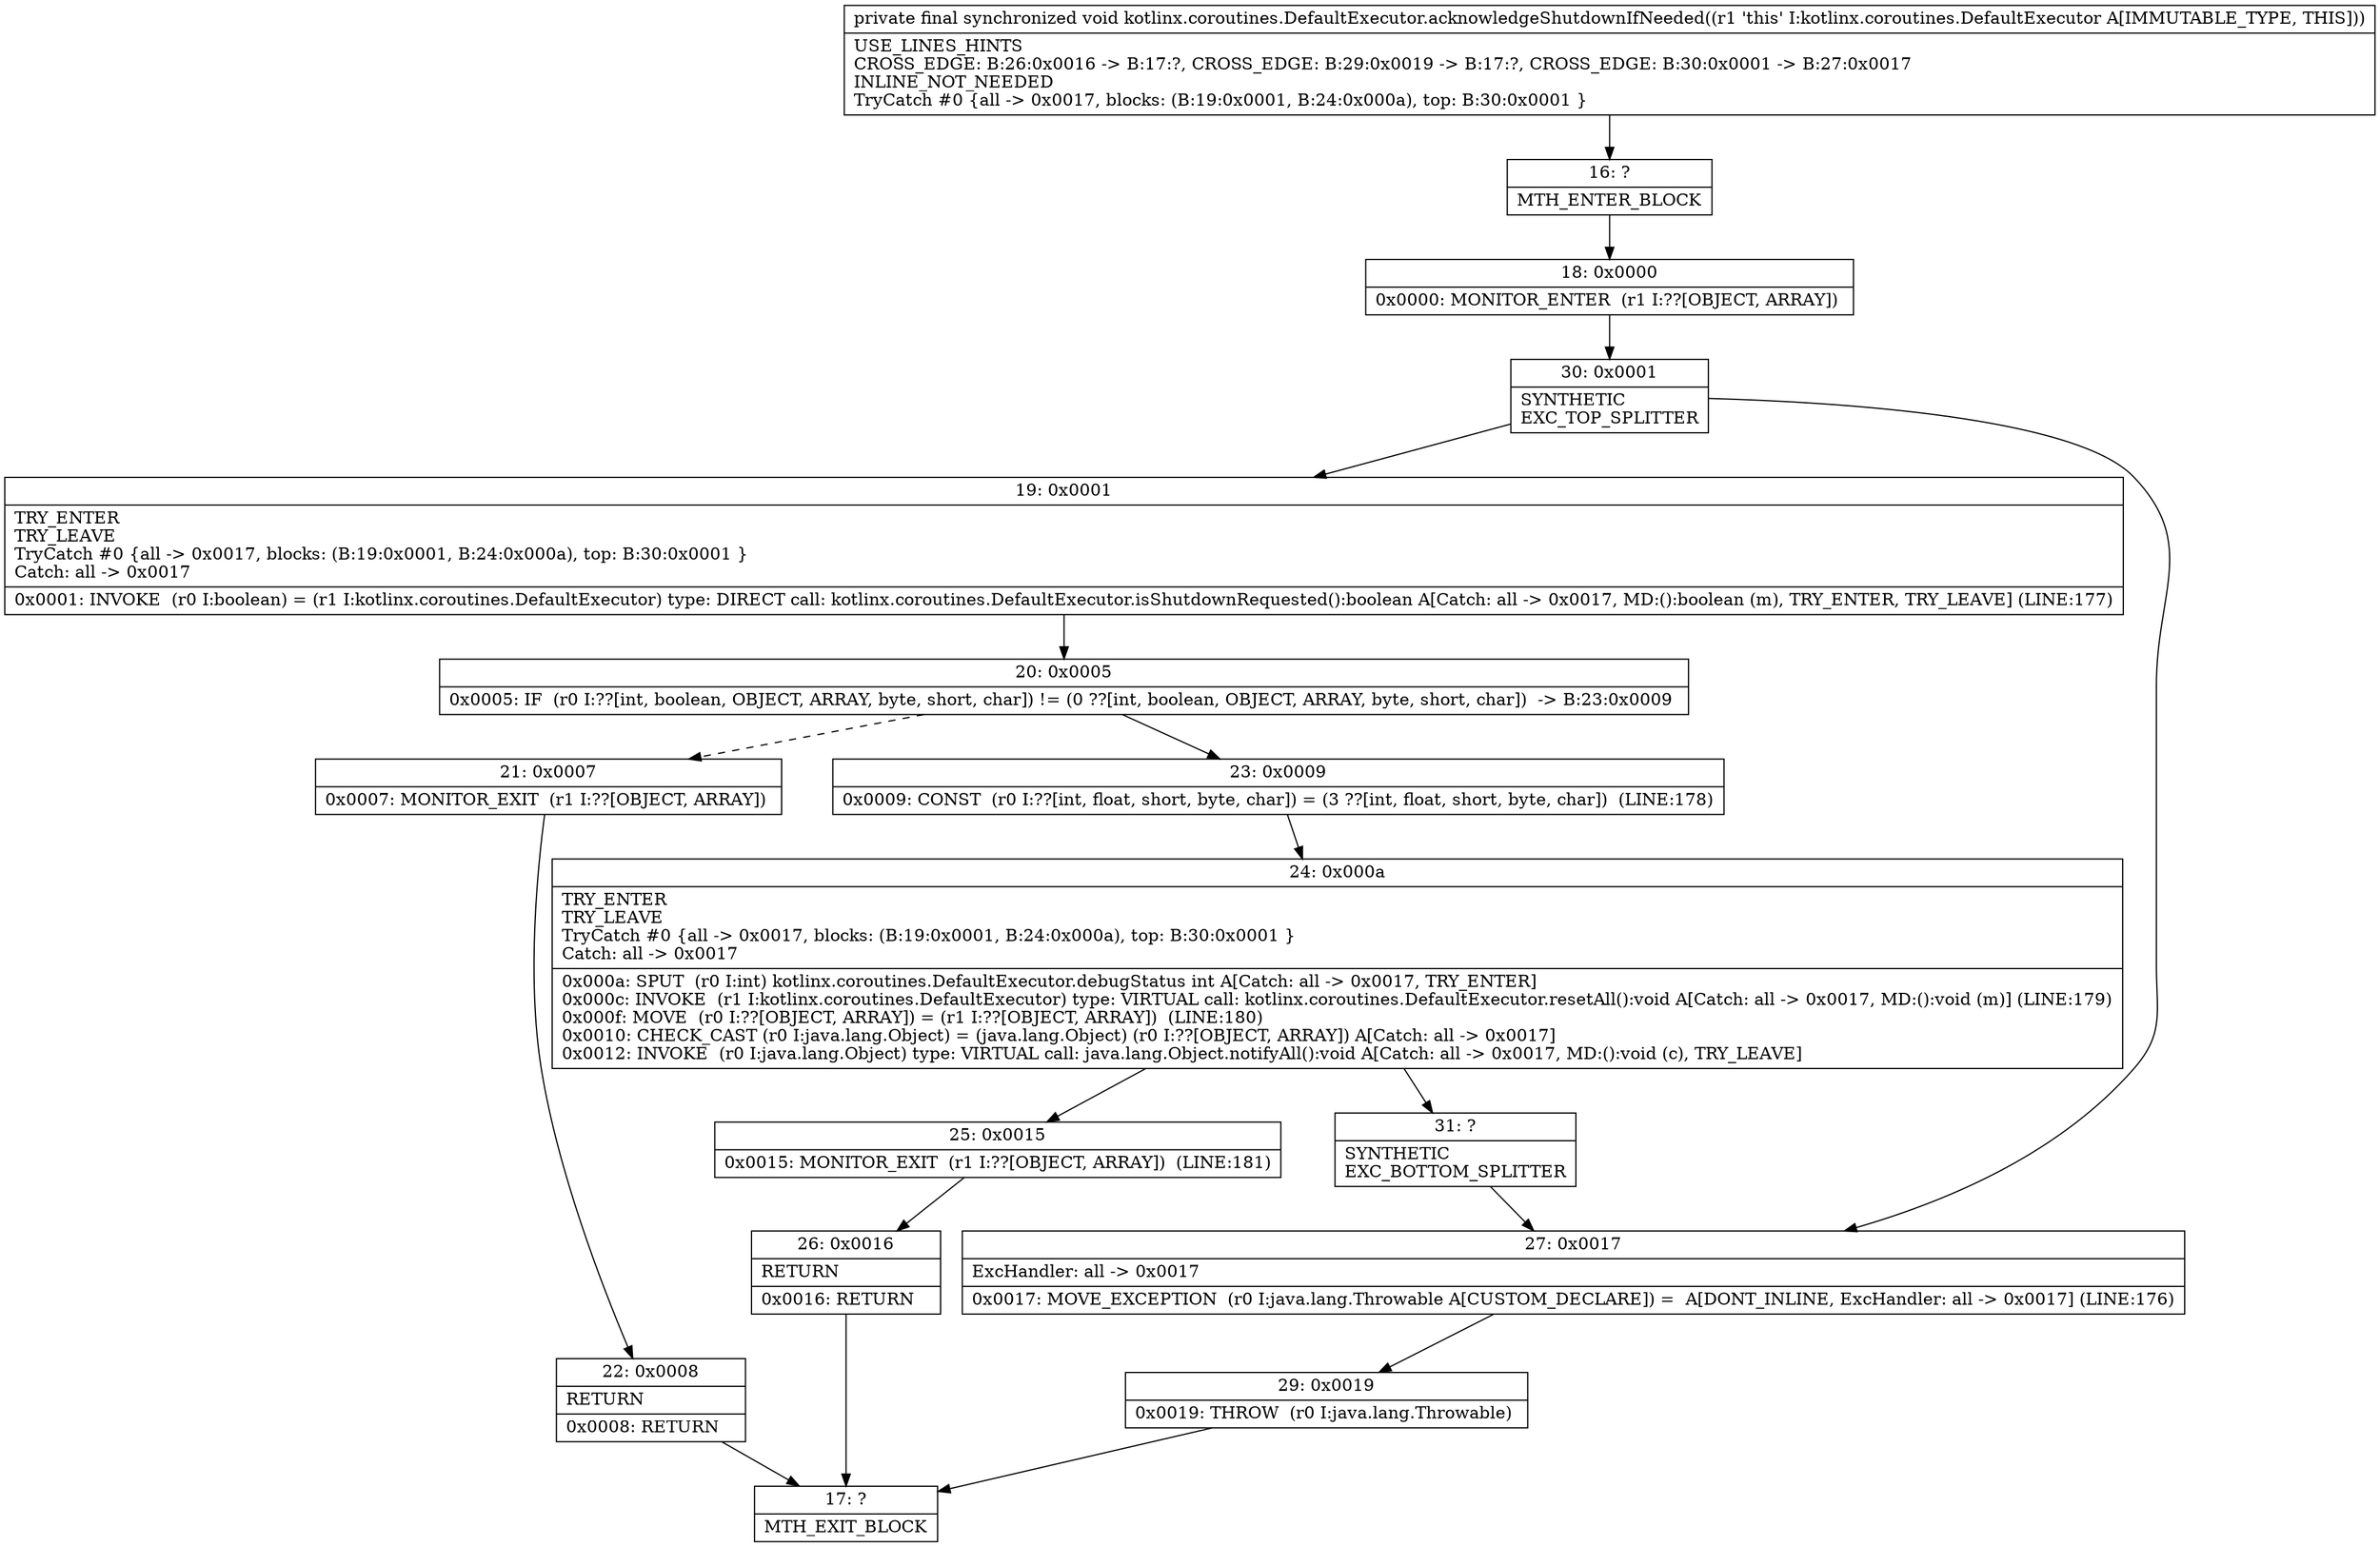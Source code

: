 digraph "CFG forkotlinx.coroutines.DefaultExecutor.acknowledgeShutdownIfNeeded()V" {
Node_16 [shape=record,label="{16\:\ ?|MTH_ENTER_BLOCK\l}"];
Node_18 [shape=record,label="{18\:\ 0x0000|0x0000: MONITOR_ENTER  (r1 I:??[OBJECT, ARRAY]) \l}"];
Node_30 [shape=record,label="{30\:\ 0x0001|SYNTHETIC\lEXC_TOP_SPLITTER\l}"];
Node_19 [shape=record,label="{19\:\ 0x0001|TRY_ENTER\lTRY_LEAVE\lTryCatch #0 \{all \-\> 0x0017, blocks: (B:19:0x0001, B:24:0x000a), top: B:30:0x0001 \}\lCatch: all \-\> 0x0017\l|0x0001: INVOKE  (r0 I:boolean) = (r1 I:kotlinx.coroutines.DefaultExecutor) type: DIRECT call: kotlinx.coroutines.DefaultExecutor.isShutdownRequested():boolean A[Catch: all \-\> 0x0017, MD:():boolean (m), TRY_ENTER, TRY_LEAVE] (LINE:177)\l}"];
Node_20 [shape=record,label="{20\:\ 0x0005|0x0005: IF  (r0 I:??[int, boolean, OBJECT, ARRAY, byte, short, char]) != (0 ??[int, boolean, OBJECT, ARRAY, byte, short, char])  \-\> B:23:0x0009 \l}"];
Node_21 [shape=record,label="{21\:\ 0x0007|0x0007: MONITOR_EXIT  (r1 I:??[OBJECT, ARRAY]) \l}"];
Node_22 [shape=record,label="{22\:\ 0x0008|RETURN\l|0x0008: RETURN   \l}"];
Node_17 [shape=record,label="{17\:\ ?|MTH_EXIT_BLOCK\l}"];
Node_23 [shape=record,label="{23\:\ 0x0009|0x0009: CONST  (r0 I:??[int, float, short, byte, char]) = (3 ??[int, float, short, byte, char])  (LINE:178)\l}"];
Node_24 [shape=record,label="{24\:\ 0x000a|TRY_ENTER\lTRY_LEAVE\lTryCatch #0 \{all \-\> 0x0017, blocks: (B:19:0x0001, B:24:0x000a), top: B:30:0x0001 \}\lCatch: all \-\> 0x0017\l|0x000a: SPUT  (r0 I:int) kotlinx.coroutines.DefaultExecutor.debugStatus int A[Catch: all \-\> 0x0017, TRY_ENTER]\l0x000c: INVOKE  (r1 I:kotlinx.coroutines.DefaultExecutor) type: VIRTUAL call: kotlinx.coroutines.DefaultExecutor.resetAll():void A[Catch: all \-\> 0x0017, MD:():void (m)] (LINE:179)\l0x000f: MOVE  (r0 I:??[OBJECT, ARRAY]) = (r1 I:??[OBJECT, ARRAY])  (LINE:180)\l0x0010: CHECK_CAST (r0 I:java.lang.Object) = (java.lang.Object) (r0 I:??[OBJECT, ARRAY]) A[Catch: all \-\> 0x0017]\l0x0012: INVOKE  (r0 I:java.lang.Object) type: VIRTUAL call: java.lang.Object.notifyAll():void A[Catch: all \-\> 0x0017, MD:():void (c), TRY_LEAVE]\l}"];
Node_25 [shape=record,label="{25\:\ 0x0015|0x0015: MONITOR_EXIT  (r1 I:??[OBJECT, ARRAY])  (LINE:181)\l}"];
Node_26 [shape=record,label="{26\:\ 0x0016|RETURN\l|0x0016: RETURN   \l}"];
Node_31 [shape=record,label="{31\:\ ?|SYNTHETIC\lEXC_BOTTOM_SPLITTER\l}"];
Node_27 [shape=record,label="{27\:\ 0x0017|ExcHandler: all \-\> 0x0017\l|0x0017: MOVE_EXCEPTION  (r0 I:java.lang.Throwable A[CUSTOM_DECLARE]) =  A[DONT_INLINE, ExcHandler: all \-\> 0x0017] (LINE:176)\l}"];
Node_29 [shape=record,label="{29\:\ 0x0019|0x0019: THROW  (r0 I:java.lang.Throwable) \l}"];
MethodNode[shape=record,label="{private final synchronized void kotlinx.coroutines.DefaultExecutor.acknowledgeShutdownIfNeeded((r1 'this' I:kotlinx.coroutines.DefaultExecutor A[IMMUTABLE_TYPE, THIS]))  | USE_LINES_HINTS\lCROSS_EDGE: B:26:0x0016 \-\> B:17:?, CROSS_EDGE: B:29:0x0019 \-\> B:17:?, CROSS_EDGE: B:30:0x0001 \-\> B:27:0x0017\lINLINE_NOT_NEEDED\lTryCatch #0 \{all \-\> 0x0017, blocks: (B:19:0x0001, B:24:0x000a), top: B:30:0x0001 \}\l}"];
MethodNode -> Node_16;Node_16 -> Node_18;
Node_18 -> Node_30;
Node_30 -> Node_19;
Node_30 -> Node_27;
Node_19 -> Node_20;
Node_20 -> Node_21[style=dashed];
Node_20 -> Node_23;
Node_21 -> Node_22;
Node_22 -> Node_17;
Node_23 -> Node_24;
Node_24 -> Node_25;
Node_24 -> Node_31;
Node_25 -> Node_26;
Node_26 -> Node_17;
Node_31 -> Node_27;
Node_27 -> Node_29;
Node_29 -> Node_17;
}

